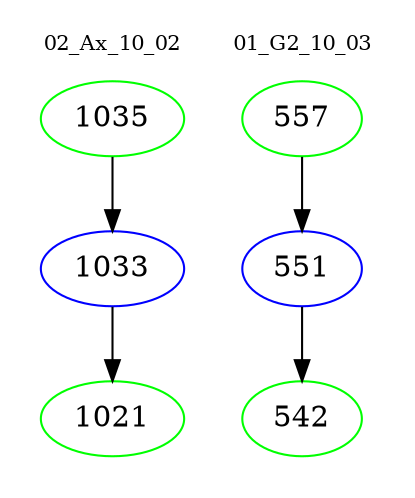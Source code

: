digraph{
subgraph cluster_0 {
color = white
label = "02_Ax_10_02";
fontsize=10;
T0_1035 [label="1035", color="green"]
T0_1035 -> T0_1033 [color="black"]
T0_1033 [label="1033", color="blue"]
T0_1033 -> T0_1021 [color="black"]
T0_1021 [label="1021", color="green"]
}
subgraph cluster_1 {
color = white
label = "01_G2_10_03";
fontsize=10;
T1_557 [label="557", color="green"]
T1_557 -> T1_551 [color="black"]
T1_551 [label="551", color="blue"]
T1_551 -> T1_542 [color="black"]
T1_542 [label="542", color="green"]
}
}
